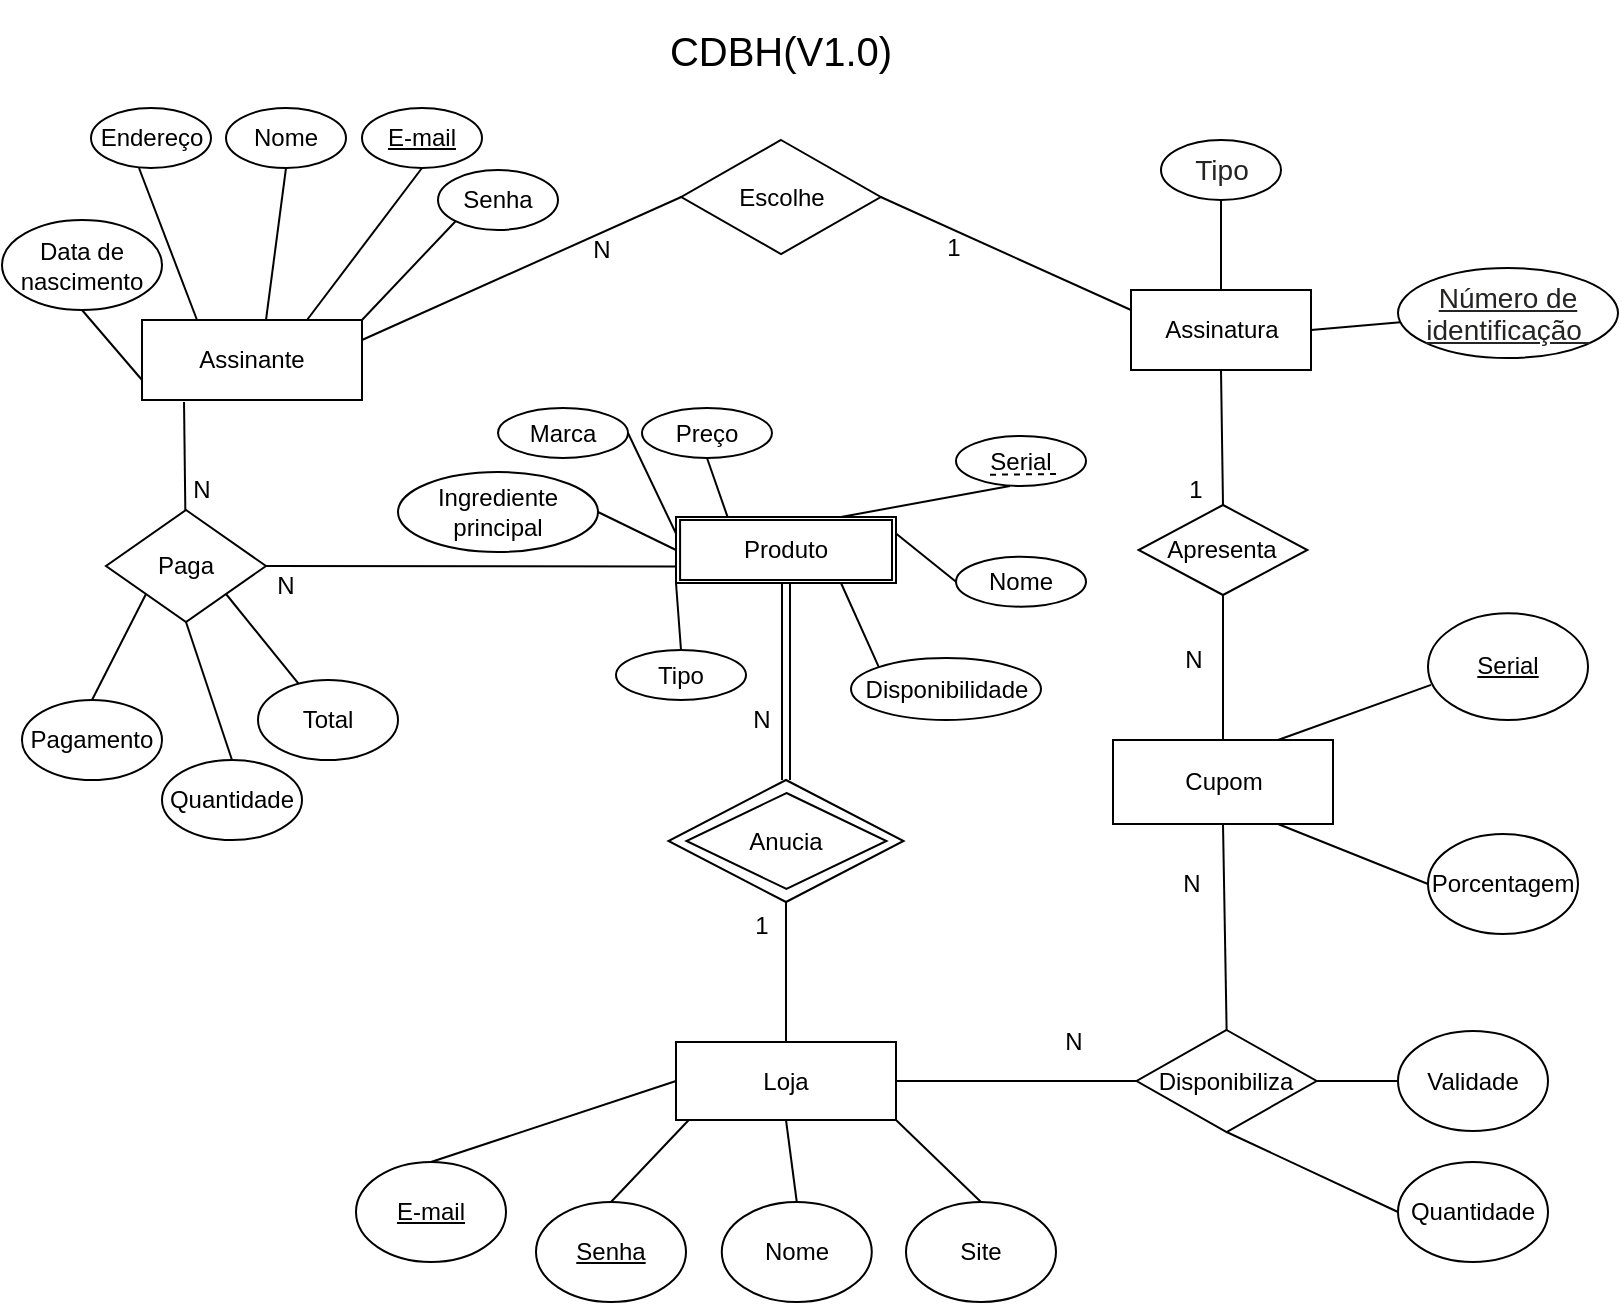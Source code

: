 <mxfile version="14.6.3" type="device"><diagram id="pCW8SdFpGpRA6m8odgXU" name="Page-1"><mxGraphModel dx="931" dy="502" grid="1" gridSize="10" guides="1" tooltips="1" connect="1" arrows="1" fold="1" page="1" pageScale="1" pageWidth="827" pageHeight="1169" math="0" shadow="0"><root><mxCell id="0"/><mxCell id="1" parent="0"/><mxCell id="Sq3v38jIuCvgGvy46x2T-9" value="Anuciar" style="rhombus;whiteSpace=wrap;html=1;sketch=0;fillStyle=auto;rounded=0;shadow=0;perimeterSpacing=0;" parent="1" vertex="1"><mxGeometry x="335.23" y="399" width="117.54" height="61" as="geometry"/></mxCell><mxCell id="E94d2WZnFgDwOYh2Kfuj-46" value="" style="rounded=0;whiteSpace=wrap;html=1;" parent="1" vertex="1"><mxGeometry x="339" y="267.5" width="110" height="33" as="geometry"/></mxCell><mxCell id="E94d2WZnFgDwOYh2Kfuj-1" value="Assinante" style="rounded=0;whiteSpace=wrap;html=1;" parent="1" vertex="1"><mxGeometry x="72" y="169" width="110" height="40" as="geometry"/></mxCell><mxCell id="E94d2WZnFgDwOYh2Kfuj-3" value="Assinatura" style="rounded=0;whiteSpace=wrap;html=1;" parent="1" vertex="1"><mxGeometry x="566.5" y="154" width="90" height="40" as="geometry"/></mxCell><mxCell id="E94d2WZnFgDwOYh2Kfuj-12" value="1" style="text;html=1;strokeColor=none;fillColor=none;align=center;verticalAlign=middle;whiteSpace=wrap;rounded=0;" parent="1" vertex="1"><mxGeometry x="457.54" y="123" width="40" height="20" as="geometry"/></mxCell><mxCell id="E94d2WZnFgDwOYh2Kfuj-18" value="Produto" style="text;html=1;strokeColor=none;fillColor=none;align=center;verticalAlign=middle;whiteSpace=wrap;rounded=0;" parent="1" vertex="1"><mxGeometry x="374" y="284" width="40" as="geometry"/></mxCell><mxCell id="E94d2WZnFgDwOYh2Kfuj-20" value="Nome" style="ellipse;whiteSpace=wrap;html=1;" parent="1" vertex="1"><mxGeometry x="114" y="63" width="60" height="30" as="geometry"/></mxCell><mxCell id="E94d2WZnFgDwOYh2Kfuj-27" value="" style="endArrow=none;html=1;strokeWidth=1;exitX=0.5;exitY=1;exitDx=0;exitDy=0;entryX=0.75;entryY=0;entryDx=0;entryDy=0;" parent="1" source="E94d2WZnFgDwOYh2Kfuj-20" edge="1"><mxGeometry width="50" height="50" relative="1" as="geometry"><mxPoint x="414" y="339" as="sourcePoint"/><mxPoint x="134" y="169" as="targetPoint"/></mxGeometry></mxCell><mxCell id="E94d2WZnFgDwOYh2Kfuj-28" value="&lt;u&gt;E-mail&lt;/u&gt;" style="ellipse;whiteSpace=wrap;html=1;" parent="1" vertex="1"><mxGeometry x="182" y="63" width="60" height="30" as="geometry"/></mxCell><mxCell id="E94d2WZnFgDwOYh2Kfuj-30" value="" style="endArrow=none;html=1;strokeWidth=1;exitX=0.5;exitY=1;exitDx=0;exitDy=0;entryX=0.75;entryY=0;entryDx=0;entryDy=0;" parent="1" source="E94d2WZnFgDwOYh2Kfuj-28" target="E94d2WZnFgDwOYh2Kfuj-1" edge="1"><mxGeometry width="50" height="50" relative="1" as="geometry"><mxPoint x="474" y="339" as="sourcePoint"/><mxPoint x="164" y="159" as="targetPoint"/></mxGeometry></mxCell><mxCell id="E94d2WZnFgDwOYh2Kfuj-34" value="&lt;span&gt;Data de nascimento&lt;/span&gt;" style="ellipse;whiteSpace=wrap;html=1;direction=west;" parent="1" vertex="1"><mxGeometry x="2" y="119" width="80" height="45" as="geometry"/></mxCell><mxCell id="E94d2WZnFgDwOYh2Kfuj-38" value="Endereço" style="ellipse;whiteSpace=wrap;html=1;direction=west;" parent="1" vertex="1"><mxGeometry x="46.5" y="63" width="60" height="30" as="geometry"/></mxCell><mxCell id="E94d2WZnFgDwOYh2Kfuj-49" value="N" style="text;html=1;strokeColor=none;fillColor=none;align=center;verticalAlign=middle;whiteSpace=wrap;rounded=0;" parent="1" vertex="1"><mxGeometry x="124" y="292.33" width="40" height="20" as="geometry"/></mxCell><mxCell id="E94d2WZnFgDwOYh2Kfuj-50" value="Cupom" style="rounded=0;whiteSpace=wrap;html=1;" parent="1" vertex="1"><mxGeometry x="557.5" y="379" width="110" height="42" as="geometry"/></mxCell><mxCell id="E94d2WZnFgDwOYh2Kfuj-54" value="Apresenta" style="rhombus;whiteSpace=wrap;html=1;" parent="1" vertex="1"><mxGeometry x="570.31" y="261.5" width="84.38" height="45" as="geometry"/></mxCell><mxCell id="E94d2WZnFgDwOYh2Kfuj-57" value="1" style="text;html=1;strokeColor=none;fillColor=none;align=center;verticalAlign=middle;whiteSpace=wrap;rounded=0;" parent="1" vertex="1"><mxGeometry x="579" y="244" width="40" height="20" as="geometry"/></mxCell><mxCell id="E94d2WZnFgDwOYh2Kfuj-58" value="" style="endArrow=none;html=1;strokeWidth=1;entryX=0.5;entryY=1;entryDx=0;entryDy=0;exitX=0.5;exitY=0;exitDx=0;exitDy=0;" parent="1" source="E94d2WZnFgDwOYh2Kfuj-54" target="E94d2WZnFgDwOYh2Kfuj-3" edge="1"><mxGeometry width="50" height="50" relative="1" as="geometry"><mxPoint x="534" y="319" as="sourcePoint"/><mxPoint x="584" y="269" as="targetPoint"/></mxGeometry></mxCell><mxCell id="E94d2WZnFgDwOYh2Kfuj-59" value="" style="endArrow=none;html=1;strokeWidth=1;entryX=0.5;entryY=0;entryDx=0;entryDy=0;exitX=0.5;exitY=1;exitDx=0;exitDy=0;" parent="1" source="E94d2WZnFgDwOYh2Kfuj-54" target="E94d2WZnFgDwOYh2Kfuj-50" edge="1"><mxGeometry width="50" height="50" relative="1" as="geometry"><mxPoint x="534" y="319" as="sourcePoint"/><mxPoint x="584" y="269" as="targetPoint"/></mxGeometry></mxCell><mxCell id="E94d2WZnFgDwOYh2Kfuj-60" style="edgeStyle=none;shape=link;rounded=0;orthogonalLoop=1;jettySize=auto;html=1;exitX=0.75;exitY=0;exitDx=0;exitDy=0;strokeWidth=1;" parent="1" source="E94d2WZnFgDwOYh2Kfuj-3" target="E94d2WZnFgDwOYh2Kfuj-3" edge="1"><mxGeometry relative="1" as="geometry"/></mxCell><mxCell id="E94d2WZnFgDwOYh2Kfuj-61" value="N" style="text;html=1;strokeColor=none;fillColor=none;align=center;verticalAlign=middle;whiteSpace=wrap;rounded=0;" parent="1" vertex="1"><mxGeometry x="578" y="329" width="40" height="20" as="geometry"/></mxCell><mxCell id="E94d2WZnFgDwOYh2Kfuj-64" style="edgeStyle=none;shape=link;rounded=0;orthogonalLoop=1;jettySize=auto;html=1;exitX=1;exitY=0.75;exitDx=0;exitDy=0;strokeWidth=1;" parent="1" source="E94d2WZnFgDwOYh2Kfuj-46" target="E94d2WZnFgDwOYh2Kfuj-46" edge="1"><mxGeometry relative="1" as="geometry"/></mxCell><mxCell id="E94d2WZnFgDwOYh2Kfuj-67" value="&lt;span lang=&quot;PT-BR&quot; style=&quot;font-size: 10.5pt ; line-height: 107% ; font-family: &amp;#34;arial&amp;#34; , sans-serif ; color: #252423&quot;&gt;Tipo&lt;/span&gt;" style="ellipse;whiteSpace=wrap;html=1;" parent="1" vertex="1"><mxGeometry x="581.5" y="79" width="60" height="30" as="geometry"/></mxCell><mxCell id="E94d2WZnFgDwOYh2Kfuj-68" value="&lt;span lang=&quot;PT-BR&quot; style=&quot;font-size: 10.5pt ; line-height: 107% ; font-family: &amp;#34;arial&amp;#34; , sans-serif ; color: #252423&quot;&gt;&lt;u&gt;Número de identificação&amp;nbsp;&lt;/u&gt;&lt;/span&gt;" style="ellipse;whiteSpace=wrap;html=1;" parent="1" vertex="1"><mxGeometry x="700" y="143" width="110" height="45" as="geometry"/></mxCell><mxCell id="E94d2WZnFgDwOYh2Kfuj-69" value="" style="endArrow=none;html=1;strokeWidth=1;entryX=0.5;entryY=1;entryDx=0;entryDy=0;exitX=0.5;exitY=0;exitDx=0;exitDy=0;" parent="1" source="E94d2WZnFgDwOYh2Kfuj-3" target="E94d2WZnFgDwOYh2Kfuj-67" edge="1"><mxGeometry width="50" height="50" relative="1" as="geometry"><mxPoint x="534" y="319" as="sourcePoint"/><mxPoint x="584" y="269" as="targetPoint"/></mxGeometry></mxCell><mxCell id="E94d2WZnFgDwOYh2Kfuj-70" value="" style="endArrow=none;html=1;strokeWidth=1;entryX=1;entryY=0.5;entryDx=0;entryDy=0;" parent="1" source="E94d2WZnFgDwOYh2Kfuj-68" target="E94d2WZnFgDwOYh2Kfuj-3" edge="1"><mxGeometry width="50" height="50" relative="1" as="geometry"><mxPoint x="534" y="319" as="sourcePoint"/><mxPoint x="584" y="269" as="targetPoint"/></mxGeometry></mxCell><mxCell id="E94d2WZnFgDwOYh2Kfuj-74" value="Loja" style="rounded=0;whiteSpace=wrap;html=1;" parent="1" vertex="1"><mxGeometry x="339" y="530" width="110" height="39" as="geometry"/></mxCell><mxCell id="E94d2WZnFgDwOYh2Kfuj-75" value="" style="endArrow=none;html=1;strokeWidth=1;entryX=0.5;entryY=1;entryDx=0;entryDy=0;exitX=0.5;exitY=0;exitDx=0;exitDy=0;shape=link;" parent="1" source="Sq3v38jIuCvgGvy46x2T-9" target="E94d2WZnFgDwOYh2Kfuj-46" edge="1"><mxGeometry width="50" height="50" relative="1" as="geometry"><mxPoint x="394" y="369" as="sourcePoint"/><mxPoint x="584" y="269" as="targetPoint"/></mxGeometry></mxCell><mxCell id="E94d2WZnFgDwOYh2Kfuj-77" value="Anucia" style="rhombus;whiteSpace=wrap;html=1;sketch=0;fillStyle=auto;rounded=0;shadow=0;perimeterSpacing=0;" parent="1" vertex="1"><mxGeometry x="344.23" y="405.5" width="100" height="48" as="geometry"/></mxCell><mxCell id="E94d2WZnFgDwOYh2Kfuj-79" value="" style="endArrow=none;html=1;strokeWidth=1;exitX=0.5;exitY=0;exitDx=0;exitDy=0;entryX=0.5;entryY=1;entryDx=0;entryDy=0;" parent="1" source="E94d2WZnFgDwOYh2Kfuj-74" target="Sq3v38jIuCvgGvy46x2T-9" edge="1"><mxGeometry width="50" height="50" relative="1" as="geometry"><mxPoint x="534" y="319" as="sourcePoint"/><mxPoint x="395" y="429" as="targetPoint"/></mxGeometry></mxCell><mxCell id="E94d2WZnFgDwOYh2Kfuj-82" value="Disponibiliza" style="rhombus;whiteSpace=wrap;html=1;" parent="1" vertex="1"><mxGeometry x="569.31" y="524" width="90" height="51" as="geometry"/></mxCell><mxCell id="E94d2WZnFgDwOYh2Kfuj-83" value="" style="endArrow=none;html=1;strokeWidth=1;entryX=0.5;entryY=1;entryDx=0;entryDy=0;exitX=0.5;exitY=0;exitDx=0;exitDy=0;" parent="1" source="E94d2WZnFgDwOYh2Kfuj-82" target="E94d2WZnFgDwOYh2Kfuj-50" edge="1"><mxGeometry width="50" height="50" relative="1" as="geometry"><mxPoint x="609" y="473" as="sourcePoint"/><mxPoint x="613.5" y="421.0" as="targetPoint"/></mxGeometry></mxCell><mxCell id="E94d2WZnFgDwOYh2Kfuj-85" value="" style="endArrow=none;html=1;strokeWidth=1;exitX=1;exitY=0.5;exitDx=0;exitDy=0;entryX=0;entryY=0.5;entryDx=0;entryDy=0;" parent="1" source="E94d2WZnFgDwOYh2Kfuj-74" target="E94d2WZnFgDwOYh2Kfuj-82" edge="1"><mxGeometry width="50" height="50" relative="1" as="geometry"><mxPoint x="534" y="319" as="sourcePoint"/><mxPoint x="584" y="269" as="targetPoint"/></mxGeometry></mxCell><mxCell id="E94d2WZnFgDwOYh2Kfuj-86" value="N" style="text;html=1;strokeColor=none;fillColor=none;align=center;verticalAlign=middle;whiteSpace=wrap;rounded=0;" parent="1" vertex="1"><mxGeometry x="361.89" y="359" width="40" height="20" as="geometry"/></mxCell><mxCell id="E94d2WZnFgDwOYh2Kfuj-88" value="1" style="text;html=1;strokeColor=none;fillColor=none;align=center;verticalAlign=middle;whiteSpace=wrap;rounded=0;" parent="1" vertex="1"><mxGeometry x="361.89" y="462" width="40" height="20" as="geometry"/></mxCell><mxCell id="E94d2WZnFgDwOYh2Kfuj-89" value="N" style="text;html=1;strokeColor=none;fillColor=none;align=center;verticalAlign=middle;whiteSpace=wrap;rounded=0;" parent="1" vertex="1"><mxGeometry x="517.5" y="520" width="40" height="20" as="geometry"/></mxCell><mxCell id="E94d2WZnFgDwOYh2Kfuj-90" value="N" style="text;html=1;strokeColor=none;fillColor=none;align=center;verticalAlign=middle;whiteSpace=wrap;rounded=0;" parent="1" vertex="1"><mxGeometry x="577" y="441" width="40" height="20" as="geometry"/></mxCell><mxCell id="E94d2WZnFgDwOYh2Kfuj-94" value="Tipo" style="ellipse;whiteSpace=wrap;html=1;" parent="1" vertex="1"><mxGeometry x="309" y="334" width="65" height="25" as="geometry"/></mxCell><mxCell id="E94d2WZnFgDwOYh2Kfuj-95" value="Nome" style="ellipse;whiteSpace=wrap;html=1;" parent="1" vertex="1"><mxGeometry x="479" y="287.33" width="65" height="25" as="geometry"/></mxCell><mxCell id="E94d2WZnFgDwOYh2Kfuj-97" value="Marca" style="ellipse;whiteSpace=wrap;html=1;" parent="1" vertex="1"><mxGeometry x="250" y="213" width="65" height="25" as="geometry"/></mxCell><mxCell id="E94d2WZnFgDwOYh2Kfuj-98" value="&lt;span style=&quot;line-height: 90%&quot;&gt;Serial&lt;/span&gt;" style="ellipse;whiteSpace=wrap;html=1;" parent="1" vertex="1"><mxGeometry x="479" y="227" width="65" height="25" as="geometry"/></mxCell><mxCell id="E94d2WZnFgDwOYh2Kfuj-100" value="Disponibilidade" style="ellipse;whiteSpace=wrap;html=1;" parent="1" vertex="1"><mxGeometry x="426.5" y="338" width="95" height="31" as="geometry"/></mxCell><mxCell id="E94d2WZnFgDwOYh2Kfuj-101" value="Preço" style="ellipse;whiteSpace=wrap;html=1;" parent="1" vertex="1"><mxGeometry x="322" y="213" width="65" height="25" as="geometry"/></mxCell><mxCell id="E94d2WZnFgDwOYh2Kfuj-102" value="Ingrediente principal" style="ellipse;whiteSpace=wrap;html=1;" parent="1" vertex="1"><mxGeometry x="200" y="245" width="100" height="40" as="geometry"/></mxCell><mxCell id="E94d2WZnFgDwOYh2Kfuj-108" value="" style="endArrow=none;html=1;strokeWidth=1;entryX=0;entryY=1;entryDx=0;entryDy=0;exitX=0.5;exitY=0;exitDx=0;exitDy=0;" parent="1" source="E94d2WZnFgDwOYh2Kfuj-94" target="E94d2WZnFgDwOYh2Kfuj-46" edge="1"><mxGeometry width="50" height="50" relative="1" as="geometry"><mxPoint x="354" y="379" as="sourcePoint"/><mxPoint x="404" y="329" as="targetPoint"/></mxGeometry></mxCell><mxCell id="E94d2WZnFgDwOYh2Kfuj-109" value="" style="endArrow=none;html=1;strokeWidth=1;entryX=0;entryY=0.5;entryDx=0;entryDy=0;exitX=1;exitY=0.5;exitDx=0;exitDy=0;" parent="1" source="E94d2WZnFgDwOYh2Kfuj-102" target="E94d2WZnFgDwOYh2Kfuj-46" edge="1"><mxGeometry width="50" height="50" relative="1" as="geometry"><mxPoint x="321.5" y="320" as="sourcePoint"/><mxPoint x="349" y="310.5" as="targetPoint"/></mxGeometry></mxCell><mxCell id="E94d2WZnFgDwOYh2Kfuj-110" value="" style="endArrow=none;html=1;strokeWidth=1;exitX=0;exitY=0.25;exitDx=0;exitDy=0;entryX=1;entryY=0.5;entryDx=0;entryDy=0;" parent="1" source="E94d2WZnFgDwOYh2Kfuj-46" target="E94d2WZnFgDwOYh2Kfuj-97" edge="1"><mxGeometry width="50" height="50" relative="1" as="geometry"><mxPoint x="331.5" y="330" as="sourcePoint"/><mxPoint x="304" y="259" as="targetPoint"/></mxGeometry></mxCell><mxCell id="E94d2WZnFgDwOYh2Kfuj-111" value="" style="endArrow=none;html=1;strokeWidth=1;exitX=0.234;exitY=-0.005;exitDx=0;exitDy=0;entryX=0.5;entryY=1;entryDx=0;entryDy=0;exitPerimeter=0;" parent="1" source="E94d2WZnFgDwOYh2Kfuj-46" target="E94d2WZnFgDwOYh2Kfuj-101" edge="1"><mxGeometry width="50" height="50" relative="1" as="geometry"><mxPoint x="341.5" y="340" as="sourcePoint"/><mxPoint x="334" y="259" as="targetPoint"/></mxGeometry></mxCell><mxCell id="E94d2WZnFgDwOYh2Kfuj-112" value="" style="endArrow=none;html=1;strokeWidth=1;entryX=0.415;entryY=1;entryDx=0;entryDy=0;exitX=0.75;exitY=0;exitDx=0;exitDy=0;entryPerimeter=0;" parent="1" source="E94d2WZnFgDwOYh2Kfuj-46" target="E94d2WZnFgDwOYh2Kfuj-98" edge="1"><mxGeometry width="50" height="50" relative="1" as="geometry"><mxPoint x="351.5" y="350" as="sourcePoint"/><mxPoint x="379" y="340.5" as="targetPoint"/></mxGeometry></mxCell><mxCell id="E94d2WZnFgDwOYh2Kfuj-113" value="" style="endArrow=none;html=1;strokeWidth=1;entryX=0;entryY=0.5;entryDx=0;entryDy=0;exitX=1;exitY=0.25;exitDx=0;exitDy=0;" parent="1" source="E94d2WZnFgDwOYh2Kfuj-46" target="E94d2WZnFgDwOYh2Kfuj-95" edge="1"><mxGeometry width="50" height="50" relative="1" as="geometry"><mxPoint x="361.5" y="360" as="sourcePoint"/><mxPoint x="389" y="350.5" as="targetPoint"/></mxGeometry></mxCell><mxCell id="E94d2WZnFgDwOYh2Kfuj-114" value="" style="endArrow=none;html=1;strokeWidth=1;entryX=0;entryY=0;entryDx=0;entryDy=0;exitX=0.75;exitY=1;exitDx=0;exitDy=0;" parent="1" source="E94d2WZnFgDwOYh2Kfuj-46" target="E94d2WZnFgDwOYh2Kfuj-100" edge="1"><mxGeometry width="50" height="50" relative="1" as="geometry"><mxPoint x="371.5" y="370" as="sourcePoint"/><mxPoint x="399" y="360.5" as="targetPoint"/></mxGeometry></mxCell><mxCell id="E94d2WZnFgDwOYh2Kfuj-118" value="" style="endArrow=none;html=1;strokeWidth=1;entryX=0.25;entryY=0;entryDx=0;entryDy=0;exitX=0.6;exitY=0;exitDx=0;exitDy=0;exitPerimeter=0;" parent="1" source="E94d2WZnFgDwOYh2Kfuj-38" target="E94d2WZnFgDwOYh2Kfuj-1" edge="1"><mxGeometry width="50" height="50" relative="1" as="geometry"><mxPoint x="354" y="189" as="sourcePoint"/><mxPoint x="404" y="139" as="targetPoint"/></mxGeometry></mxCell><mxCell id="E94d2WZnFgDwOYh2Kfuj-120" value="" style="endArrow=none;html=1;strokeWidth=1;exitX=0.5;exitY=0;exitDx=0;exitDy=0;entryX=0;entryY=0.75;entryDx=0;entryDy=0;" parent="1" source="E94d2WZnFgDwOYh2Kfuj-34" target="E94d2WZnFgDwOYh2Kfuj-1" edge="1"><mxGeometry width="50" height="50" relative="1" as="geometry"><mxPoint x="354" y="189" as="sourcePoint"/><mxPoint x="404" y="139" as="targetPoint"/></mxGeometry></mxCell><mxCell id="E94d2WZnFgDwOYh2Kfuj-123" value="Paga" style="rhombus;whiteSpace=wrap;html=1;" parent="1" vertex="1"><mxGeometry x="54" y="264" width="80" height="56" as="geometry"/></mxCell><mxCell id="E94d2WZnFgDwOYh2Kfuj-124" value="" style="endArrow=none;html=1;strokeWidth=1;entryX=0.191;entryY=1.025;entryDx=0;entryDy=0;entryPerimeter=0;" parent="1" source="E94d2WZnFgDwOYh2Kfuj-123" target="E94d2WZnFgDwOYh2Kfuj-1" edge="1"><mxGeometry width="50" height="50" relative="1" as="geometry"><mxPoint x="354" y="389" as="sourcePoint"/><mxPoint x="404" y="339" as="targetPoint"/></mxGeometry></mxCell><mxCell id="E94d2WZnFgDwOYh2Kfuj-126" value="N" style="text;html=1;strokeColor=none;fillColor=none;align=center;verticalAlign=middle;whiteSpace=wrap;rounded=0;" parent="1" vertex="1"><mxGeometry x="82" y="244" width="40" height="20" as="geometry"/></mxCell><mxCell id="E94d2WZnFgDwOYh2Kfuj-136" value="&lt;font style=&quot;font-size: 20px&quot;&gt;CDBH(V1.0)&lt;/font&gt;" style="text;html=1;strokeColor=none;fillColor=none;align=center;verticalAlign=middle;whiteSpace=wrap;rounded=0;" parent="1" vertex="1"><mxGeometry x="339" y="9" width="105" height="50" as="geometry"/></mxCell><mxCell id="Sq3v38jIuCvgGvy46x2T-1" value="" style="endArrow=none;html=1;entryX=0.058;entryY=1;entryDx=0;entryDy=0;entryPerimeter=0;exitX=0.5;exitY=0;exitDx=0;exitDy=0;" parent="1" source="Sq3v38jIuCvgGvy46x2T-26" target="E94d2WZnFgDwOYh2Kfuj-74" edge="1"><mxGeometry width="50" height="50" relative="1" as="geometry"><mxPoint x="314" y="568" as="sourcePoint"/><mxPoint x="351" y="521" as="targetPoint"/></mxGeometry></mxCell><mxCell id="Sq3v38jIuCvgGvy46x2T-2" value="" style="endArrow=none;html=1;entryX=0.5;entryY=1;entryDx=0;entryDy=0;exitX=0.5;exitY=0;exitDx=0;exitDy=0;" parent="1" source="Sq3v38jIuCvgGvy46x2T-28" target="E94d2WZnFgDwOYh2Kfuj-74" edge="1"><mxGeometry width="50" height="50" relative="1" as="geometry"><mxPoint x="394" y="570" as="sourcePoint"/><mxPoint x="410" y="550" as="targetPoint"/></mxGeometry></mxCell><mxCell id="Sq3v38jIuCvgGvy46x2T-3" value="" style="endArrow=none;html=1;entryX=1;entryY=1;entryDx=0;entryDy=0;exitX=0.5;exitY=0;exitDx=0;exitDy=0;" parent="1" source="Sq3v38jIuCvgGvy46x2T-30" target="E94d2WZnFgDwOYh2Kfuj-74" edge="1"><mxGeometry width="50" height="50" relative="1" as="geometry"><mxPoint x="480" y="571" as="sourcePoint"/><mxPoint x="444.05" y="517.986" as="targetPoint"/></mxGeometry></mxCell><mxCell id="Sq3v38jIuCvgGvy46x2T-13" value="Produto" style="rounded=0;whiteSpace=wrap;html=1;" parent="1" vertex="1"><mxGeometry x="341.04" y="269" width="105.96" height="30" as="geometry"/></mxCell><mxCell id="Sq3v38jIuCvgGvy46x2T-14" value="" style="endArrow=none;dashed=1;html=1;strokeWidth=1;" parent="1" edge="1"><mxGeometry width="50" height="50" relative="1" as="geometry"><mxPoint x="496" y="246.36" as="sourcePoint"/><mxPoint x="532" y="246" as="targetPoint"/></mxGeometry></mxCell><mxCell id="Sq3v38jIuCvgGvy46x2T-17" value="" style="endArrow=none;html=1;strokeWidth=1;exitX=1;exitY=0.5;exitDx=0;exitDy=0;entryX=0;entryY=0.5;entryDx=0;entryDy=0;" parent="1" source="E94d2WZnFgDwOYh2Kfuj-82" target="Sq3v38jIuCvgGvy46x2T-32" edge="1"><mxGeometry width="50" height="50" relative="1" as="geometry"><mxPoint x="660" y="486" as="sourcePoint"/><mxPoint x="709" y="373.25" as="targetPoint"/></mxGeometry></mxCell><mxCell id="Sq3v38jIuCvgGvy46x2T-20" value="" style="endArrow=none;html=1;strokeWidth=1;entryX=0;entryY=0.5;entryDx=0;entryDy=0;exitX=0.75;exitY=1;exitDx=0;exitDy=0;" parent="1" source="E94d2WZnFgDwOYh2Kfuj-50" target="Sq3v38jIuCvgGvy46x2T-33" edge="1"><mxGeometry width="50" height="50" relative="1" as="geometry"><mxPoint x="450" y="410" as="sourcePoint"/><mxPoint x="708" y="424.25" as="targetPoint"/></mxGeometry></mxCell><mxCell id="Sq3v38jIuCvgGvy46x2T-21" value="Escolhe" style="rhombus;whiteSpace=wrap;html=1;" parent="1" vertex="1"><mxGeometry x="341.63" y="79" width="99.75" height="57" as="geometry"/></mxCell><mxCell id="Sq3v38jIuCvgGvy46x2T-22" value="" style="endArrow=none;html=1;strokeWidth=1;exitX=1;exitY=0.25;exitDx=0;exitDy=0;entryX=0;entryY=0.5;entryDx=0;entryDy=0;" parent="1" source="E94d2WZnFgDwOYh2Kfuj-1" target="Sq3v38jIuCvgGvy46x2T-21" edge="1"><mxGeometry width="50" height="50" relative="1" as="geometry"><mxPoint x="420" y="280" as="sourcePoint"/><mxPoint x="310" y="104" as="targetPoint"/></mxGeometry></mxCell><mxCell id="Sq3v38jIuCvgGvy46x2T-23" value="" style="endArrow=none;html=1;strokeWidth=1;exitX=0;exitY=0.25;exitDx=0;exitDy=0;entryX=1;entryY=0.5;entryDx=0;entryDy=0;" parent="1" source="E94d2WZnFgDwOYh2Kfuj-3" target="Sq3v38jIuCvgGvy46x2T-21" edge="1"><mxGeometry width="50" height="50" relative="1" as="geometry"><mxPoint x="189" y="189" as="sourcePoint"/><mxPoint x="334.5" y="113" as="targetPoint"/></mxGeometry></mxCell><mxCell id="Sq3v38jIuCvgGvy46x2T-24" value="N" style="text;html=1;strokeColor=none;fillColor=none;align=center;verticalAlign=middle;whiteSpace=wrap;rounded=0;" parent="1" vertex="1"><mxGeometry x="282" y="124" width="40" height="20" as="geometry"/></mxCell><mxCell id="Sq3v38jIuCvgGvy46x2T-26" value="&lt;u&gt;Senha&lt;br&gt;&lt;/u&gt;" style="ellipse;whiteSpace=wrap;html=1;rounded=0;shadow=0;sketch=0;" parent="1" vertex="1"><mxGeometry x="269" y="610" width="75" height="50" as="geometry"/></mxCell><mxCell id="Sq3v38jIuCvgGvy46x2T-28" value="Nome" style="ellipse;whiteSpace=wrap;html=1;rounded=0;shadow=0;sketch=0;" parent="1" vertex="1"><mxGeometry x="361.89" y="610" width="75" height="50" as="geometry"/></mxCell><mxCell id="Sq3v38jIuCvgGvy46x2T-30" value="Site" style="ellipse;whiteSpace=wrap;html=1;rounded=0;shadow=0;sketch=0;" parent="1" vertex="1"><mxGeometry x="454" y="610" width="75" height="50" as="geometry"/></mxCell><mxCell id="Sq3v38jIuCvgGvy46x2T-32" value="Validade" style="ellipse;whiteSpace=wrap;html=1;rounded=0;shadow=0;sketch=0;" parent="1" vertex="1"><mxGeometry x="700" y="524.5" width="75" height="50" as="geometry"/></mxCell><mxCell id="Sq3v38jIuCvgGvy46x2T-33" value="Porcentagem" style="ellipse;whiteSpace=wrap;html=1;rounded=0;shadow=0;sketch=0;" parent="1" vertex="1"><mxGeometry x="715" y="426" width="75" height="50" as="geometry"/></mxCell><mxCell id="Sq3v38jIuCvgGvy46x2T-34" value="&lt;u&gt;Serial&lt;/u&gt;" style="ellipse;whiteSpace=wrap;html=1;rounded=0;shadow=0;sketch=0;" parent="1" vertex="1"><mxGeometry x="715" y="315.67" width="80" height="53.33" as="geometry"/></mxCell><mxCell id="Sq3v38jIuCvgGvy46x2T-35" value="" style="endArrow=none;html=1;strokeWidth=1;exitX=0.75;exitY=0;exitDx=0;exitDy=0;entryX=0.019;entryY=0.671;entryDx=0;entryDy=0;entryPerimeter=0;" parent="1" source="E94d2WZnFgDwOYh2Kfuj-50" target="Sq3v38jIuCvgGvy46x2T-34" edge="1"><mxGeometry width="50" height="50" relative="1" as="geometry"><mxPoint x="656.5" y="366.5" as="sourcePoint"/><mxPoint x="706.5" y="316.5" as="targetPoint"/></mxGeometry></mxCell><mxCell id="Sq3v38jIuCvgGvy46x2T-40" value="Pagamento" style="ellipse;whiteSpace=wrap;html=1;" parent="1" vertex="1"><mxGeometry x="12" y="359" width="70" height="40" as="geometry"/></mxCell><mxCell id="Sq3v38jIuCvgGvy46x2T-41" value="" style="endArrow=none;html=1;strokeWidth=1;exitX=0.5;exitY=0;exitDx=0;exitDy=0;entryX=0;entryY=1;entryDx=0;entryDy=0;" parent="1" source="Sq3v38jIuCvgGvy46x2T-40" target="E94d2WZnFgDwOYh2Kfuj-123" edge="1"><mxGeometry width="50" height="50" relative="1" as="geometry"><mxPoint x="330" y="430" as="sourcePoint"/><mxPoint x="66.875" y="492.38" as="targetPoint"/></mxGeometry></mxCell><mxCell id="Sq3v38jIuCvgGvy46x2T-43" value="" style="endArrow=none;html=1;strokeWidth=1;exitX=1;exitY=0.5;exitDx=0;exitDy=0;entryX=0;entryY=0.75;entryDx=0;entryDy=0;" parent="1" source="E94d2WZnFgDwOYh2Kfuj-123" target="E94d2WZnFgDwOYh2Kfuj-46" edge="1"><mxGeometry width="50" height="50" relative="1" as="geometry"><mxPoint x="340" y="340" as="sourcePoint"/><mxPoint x="390" y="290" as="targetPoint"/></mxGeometry></mxCell><mxCell id="puCI6-A2YuuSJ_TB5DBu-1" value="Quantidade" style="ellipse;whiteSpace=wrap;html=1;" vertex="1" parent="1"><mxGeometry x="82" y="389" width="70" height="40" as="geometry"/></mxCell><mxCell id="puCI6-A2YuuSJ_TB5DBu-2" value="" style="endArrow=none;html=1;exitX=0.5;exitY=0;exitDx=0;exitDy=0;entryX=0.5;entryY=1;entryDx=0;entryDy=0;" edge="1" parent="1" source="puCI6-A2YuuSJ_TB5DBu-1" target="E94d2WZnFgDwOYh2Kfuj-123"><mxGeometry width="50" height="50" relative="1" as="geometry"><mxPoint x="390" y="380" as="sourcePoint"/><mxPoint x="440" y="330" as="targetPoint"/></mxGeometry></mxCell><mxCell id="puCI6-A2YuuSJ_TB5DBu-3" value="Quantidade" style="ellipse;whiteSpace=wrap;html=1;rounded=0;shadow=0;sketch=0;" vertex="1" parent="1"><mxGeometry x="700" y="590" width="75" height="50" as="geometry"/></mxCell><mxCell id="puCI6-A2YuuSJ_TB5DBu-4" value="" style="endArrow=none;html=1;exitX=0.5;exitY=1;exitDx=0;exitDy=0;entryX=0;entryY=0.5;entryDx=0;entryDy=0;" edge="1" parent="1" source="E94d2WZnFgDwOYh2Kfuj-82" target="puCI6-A2YuuSJ_TB5DBu-3"><mxGeometry width="50" height="50" relative="1" as="geometry"><mxPoint x="390" y="460" as="sourcePoint"/><mxPoint x="440" y="410" as="targetPoint"/></mxGeometry></mxCell><mxCell id="puCI6-A2YuuSJ_TB5DBu-5" value="Senha" style="ellipse;whiteSpace=wrap;html=1;" vertex="1" parent="1"><mxGeometry x="220" y="94" width="60" height="30" as="geometry"/></mxCell><mxCell id="puCI6-A2YuuSJ_TB5DBu-6" value="" style="endArrow=none;html=1;exitX=1;exitY=0;exitDx=0;exitDy=0;entryX=0;entryY=1;entryDx=0;entryDy=0;" edge="1" parent="1" source="E94d2WZnFgDwOYh2Kfuj-1" target="puCI6-A2YuuSJ_TB5DBu-5"><mxGeometry width="50" height="50" relative="1" as="geometry"><mxPoint x="390" y="220" as="sourcePoint"/><mxPoint x="440" y="170" as="targetPoint"/></mxGeometry></mxCell><mxCell id="puCI6-A2YuuSJ_TB5DBu-7" value="" style="endArrow=none;html=1;entryX=0;entryY=0.5;entryDx=0;entryDy=0;exitX=0.5;exitY=0;exitDx=0;exitDy=0;" edge="1" parent="1" source="puCI6-A2YuuSJ_TB5DBu-8" target="E94d2WZnFgDwOYh2Kfuj-74"><mxGeometry width="50" height="50" relative="1" as="geometry"><mxPoint x="205" y="551" as="sourcePoint"/><mxPoint x="339" y="574" as="targetPoint"/></mxGeometry></mxCell><mxCell id="puCI6-A2YuuSJ_TB5DBu-8" value="&lt;u&gt;E-mail&lt;/u&gt;" style="ellipse;whiteSpace=wrap;html=1;rounded=0;shadow=0;sketch=0;" vertex="1" parent="1"><mxGeometry x="179" y="590" width="75" height="50" as="geometry"/></mxCell><mxCell id="puCI6-A2YuuSJ_TB5DBu-9" value="" style="endArrow=none;html=1;exitX=1;exitY=1;exitDx=0;exitDy=0;entryX=0.714;entryY=0.963;entryDx=0;entryDy=0;entryPerimeter=0;" edge="1" parent="1" source="E94d2WZnFgDwOYh2Kfuj-123" target="puCI6-A2YuuSJ_TB5DBu-11"><mxGeometry width="50" height="50" relative="1" as="geometry"><mxPoint x="390" y="300" as="sourcePoint"/><mxPoint x="89.862" y="289.896" as="targetPoint"/></mxGeometry></mxCell><mxCell id="puCI6-A2YuuSJ_TB5DBu-11" value="Total" style="ellipse;whiteSpace=wrap;html=1;" vertex="1" parent="1"><mxGeometry x="130" y="349" width="70" height="40" as="geometry"/></mxCell></root></mxGraphModel></diagram></mxfile>